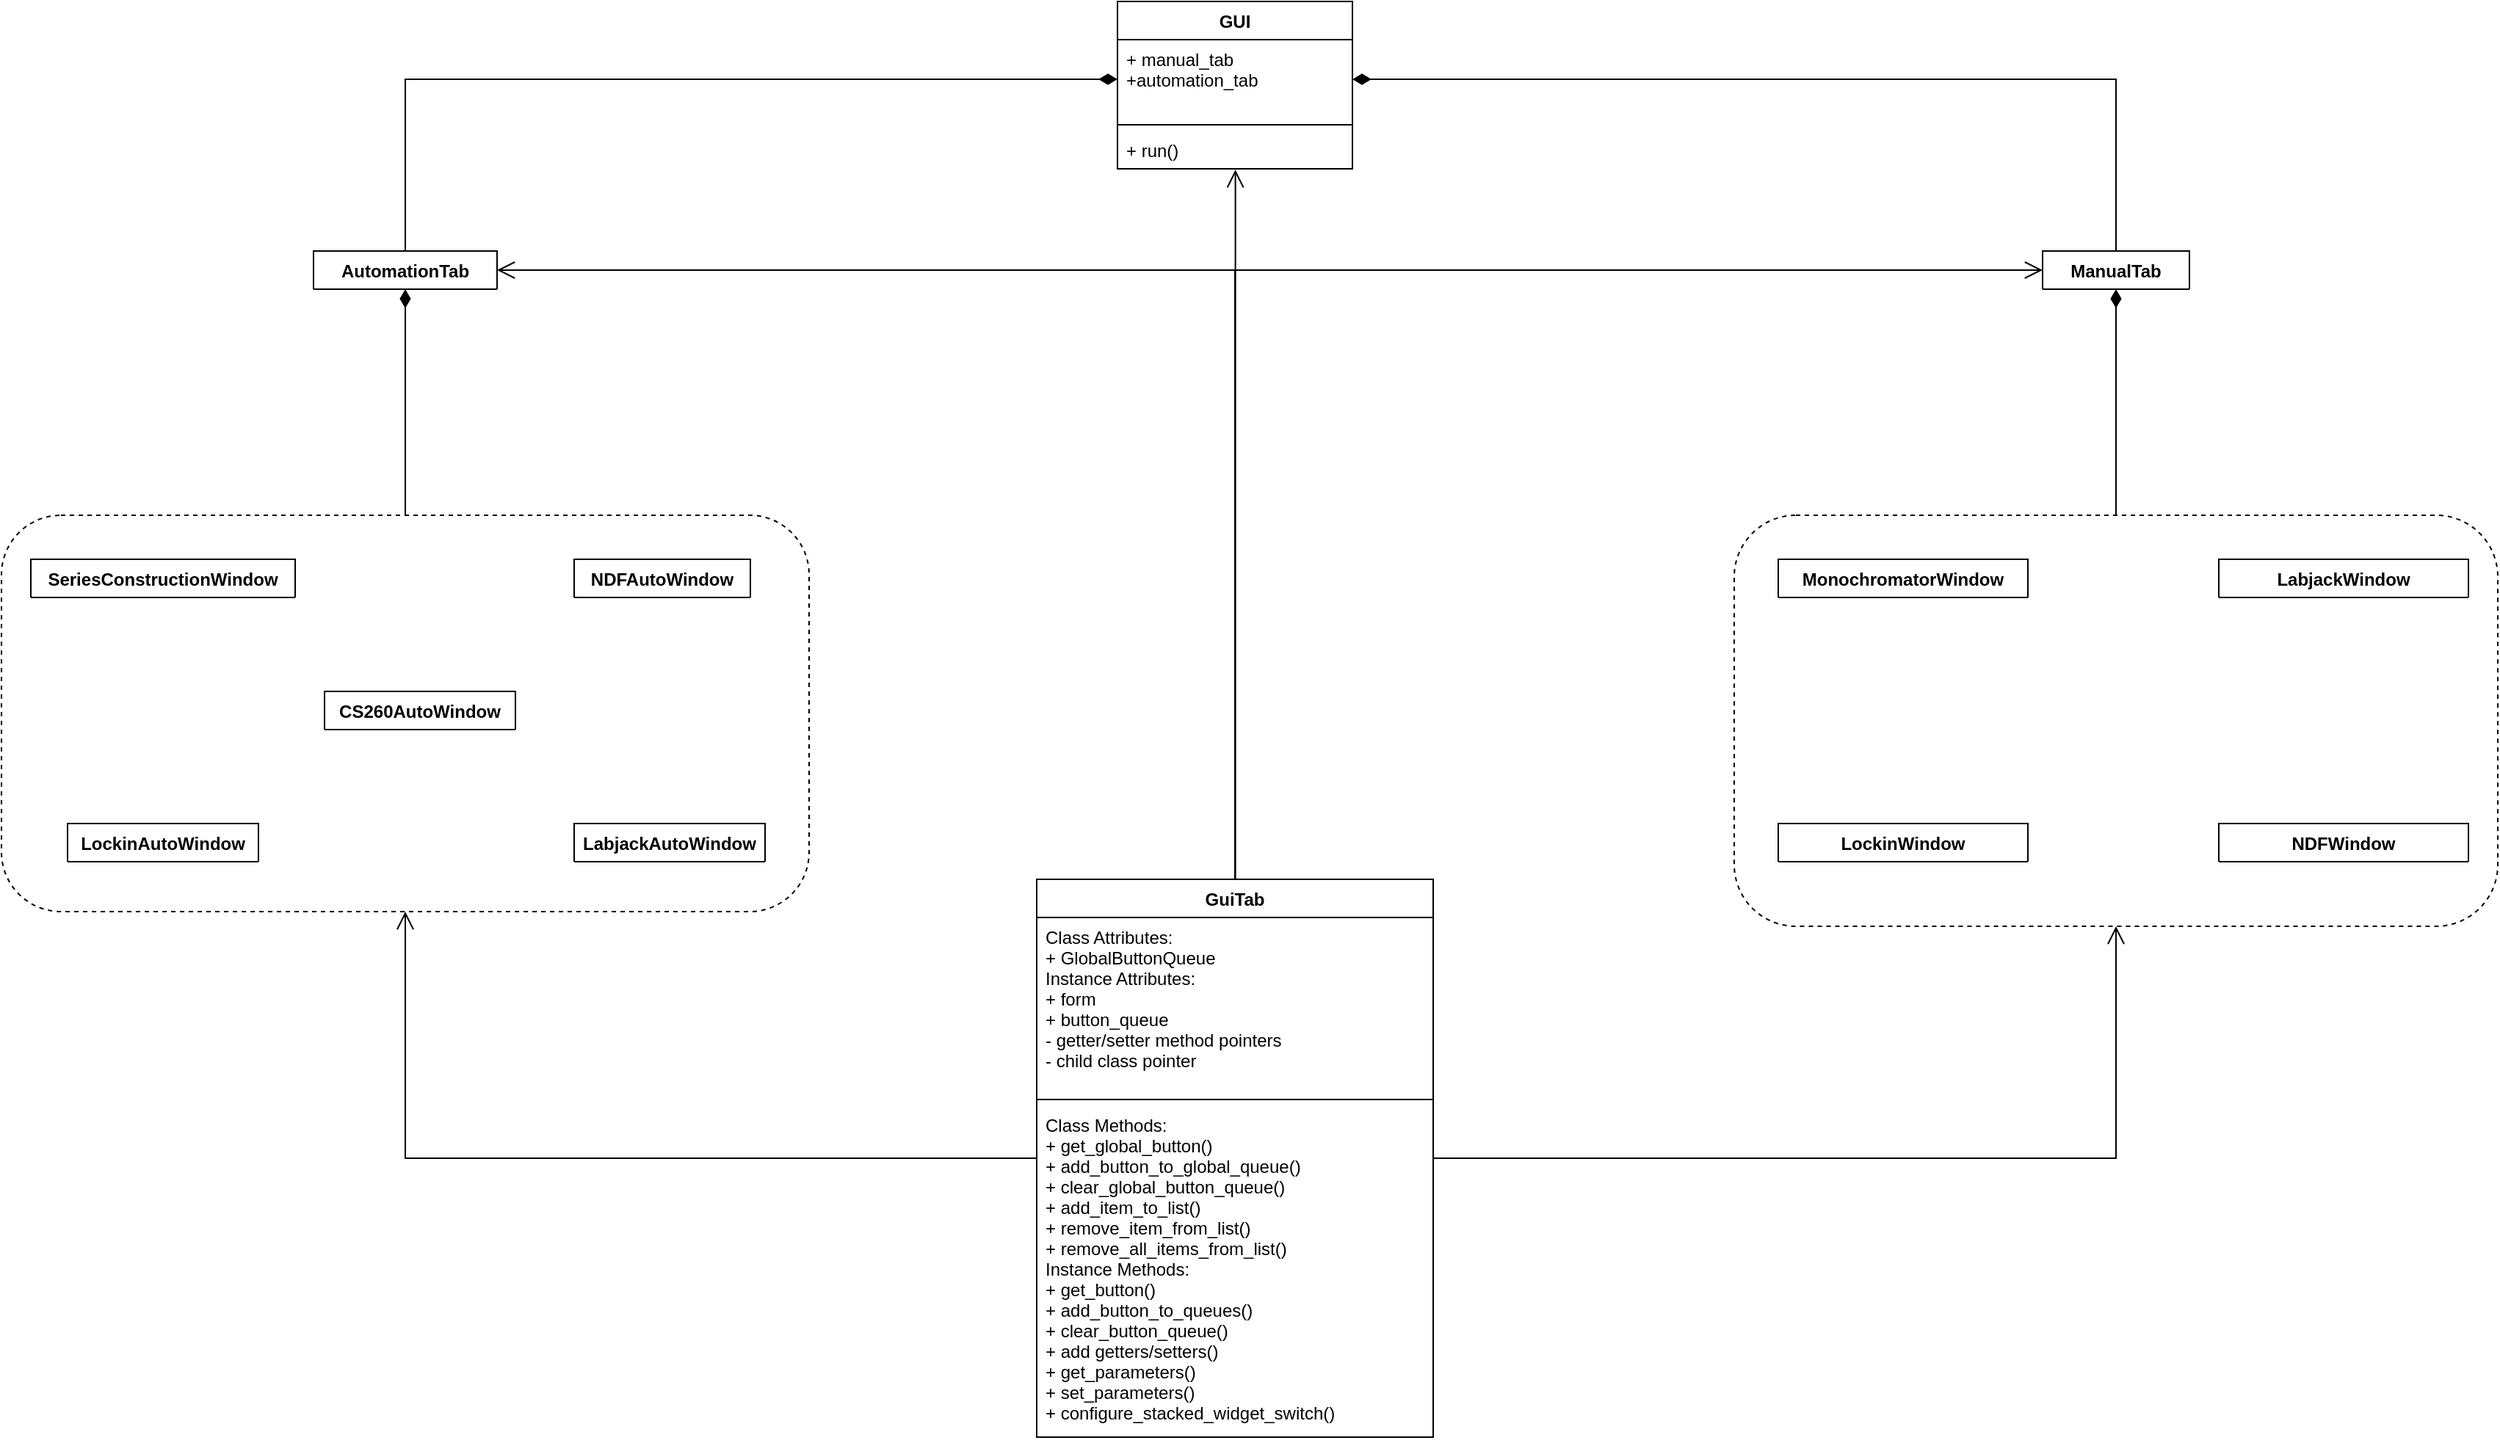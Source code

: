 <mxfile version="14.6.13" type="device"><diagram id="_BXnbgAMXioPR2_g6OTv" name="Page-1"><mxGraphModel dx="981" dy="594" grid="1" gridSize="10" guides="1" tooltips="1" connect="1" arrows="1" fold="1" page="1" pageScale="1" pageWidth="1920" pageHeight="1200" math="0" shadow="0"><root><mxCell id="0"/><mxCell id="1" parent="0"/><mxCell id="8WHRgR-oEnGXQ80_5tpD-76" style="edgeStyle=orthogonalEdgeStyle;rounded=0;orthogonalLoop=1;jettySize=auto;html=1;endArrow=diamondThin;endFill=1;endSize=10;strokeWidth=1;entryX=0.5;entryY=1;entryDx=0;entryDy=0;" parent="1" source="8WHRgR-oEnGXQ80_5tpD-73" target="8WHRgR-oEnGXQ80_5tpD-53" edge="1"><mxGeometry relative="1" as="geometry"><mxPoint x="1560" y="340.0" as="targetPoint"/></mxGeometry></mxCell><mxCell id="8WHRgR-oEnGXQ80_5tpD-73" value="" style="rounded=1;whiteSpace=wrap;html=1;dashed=1;fillColor=none;" parent="1" vertex="1"><mxGeometry x="1300" y="490" width="520" height="280" as="geometry"/></mxCell><mxCell id="8WHRgR-oEnGXQ80_5tpD-50" style="edgeStyle=orthogonalEdgeStyle;rounded=0;orthogonalLoop=1;jettySize=auto;html=1;entryX=0.5;entryY=1;entryDx=0;entryDy=0;endArrow=diamondThin;endFill=1;strokeWidth=1;endSize=10;" parent="1" source="8WHRgR-oEnGXQ80_5tpD-48" target="8WHRgR-oEnGXQ80_5tpD-43" edge="1"><mxGeometry relative="1" as="geometry"/></mxCell><mxCell id="8WHRgR-oEnGXQ80_5tpD-48" value="" style="rounded=1;whiteSpace=wrap;html=1;dashed=1;fillColor=none;" parent="1" vertex="1"><mxGeometry x="120" y="490" width="550" height="270" as="geometry"/></mxCell><mxCell id="8WHRgR-oEnGXQ80_5tpD-1" value="GUI" style="swimlane;fontStyle=1;align=center;verticalAlign=top;childLayout=stackLayout;horizontal=1;startSize=26;horizontalStack=0;resizeParent=1;resizeParentMax=0;resizeLast=0;collapsible=1;marginBottom=0;" parent="1" vertex="1"><mxGeometry x="880" y="140" width="160" height="114" as="geometry"/></mxCell><mxCell id="8WHRgR-oEnGXQ80_5tpD-2" value="+ manual_tab&#10;+automation_tab" style="text;strokeColor=none;fillColor=none;align=left;verticalAlign=top;spacingLeft=4;spacingRight=4;overflow=hidden;rotatable=0;points=[[0,0.5],[1,0.5]];portConstraint=eastwest;" parent="8WHRgR-oEnGXQ80_5tpD-1" vertex="1"><mxGeometry y="26" width="160" height="54" as="geometry"/></mxCell><mxCell id="8WHRgR-oEnGXQ80_5tpD-3" value="" style="line;strokeWidth=1;fillColor=none;align=left;verticalAlign=middle;spacingTop=-1;spacingLeft=3;spacingRight=3;rotatable=0;labelPosition=right;points=[];portConstraint=eastwest;" parent="8WHRgR-oEnGXQ80_5tpD-1" vertex="1"><mxGeometry y="80" width="160" height="8" as="geometry"/></mxCell><mxCell id="8WHRgR-oEnGXQ80_5tpD-4" value="+ run()" style="text;strokeColor=none;fillColor=none;align=left;verticalAlign=top;spacingLeft=4;spacingRight=4;overflow=hidden;rotatable=0;points=[[0,0.5],[1,0.5]];portConstraint=eastwest;" parent="8WHRgR-oEnGXQ80_5tpD-1" vertex="1"><mxGeometry y="88" width="160" height="26" as="geometry"/></mxCell><mxCell id="8WHRgR-oEnGXQ80_5tpD-51" style="edgeStyle=orthogonalEdgeStyle;rounded=0;orthogonalLoop=1;jettySize=auto;html=1;entryX=0.5;entryY=1;entryDx=0;entryDy=0;endArrow=open;endFill=0;endSize=10;" parent="1" source="8WHRgR-oEnGXQ80_5tpD-5" target="8WHRgR-oEnGXQ80_5tpD-48" edge="1"><mxGeometry relative="1" as="geometry"/></mxCell><mxCell id="8WHRgR-oEnGXQ80_5tpD-52" style="edgeStyle=orthogonalEdgeStyle;rounded=0;orthogonalLoop=1;jettySize=auto;html=1;entryX=1;entryY=0.5;entryDx=0;entryDy=0;endArrow=open;endFill=0;endSize=10;" parent="1" source="8WHRgR-oEnGXQ80_5tpD-5" target="8WHRgR-oEnGXQ80_5tpD-43" edge="1"><mxGeometry relative="1" as="geometry"><Array as="points"><mxPoint x="960" y="323"/></Array></mxGeometry></mxCell><mxCell id="8WHRgR-oEnGXQ80_5tpD-74" style="edgeStyle=orthogonalEdgeStyle;rounded=0;orthogonalLoop=1;jettySize=auto;html=1;entryX=0.5;entryY=1;entryDx=0;entryDy=0;endArrow=open;endFill=0;endSize=10;strokeWidth=1;" parent="1" source="8WHRgR-oEnGXQ80_5tpD-5" target="8WHRgR-oEnGXQ80_5tpD-73" edge="1"><mxGeometry relative="1" as="geometry"/></mxCell><mxCell id="8WHRgR-oEnGXQ80_5tpD-75" style="edgeStyle=orthogonalEdgeStyle;rounded=0;orthogonalLoop=1;jettySize=auto;html=1;entryX=0;entryY=0.5;entryDx=0;entryDy=0;endArrow=open;endFill=0;endSize=10;strokeWidth=1;" parent="1" source="8WHRgR-oEnGXQ80_5tpD-5" target="8WHRgR-oEnGXQ80_5tpD-53" edge="1"><mxGeometry relative="1" as="geometry"><Array as="points"><mxPoint x="960" y="323"/></Array></mxGeometry></mxCell><mxCell id="7KuhO3wOlKEABxDGwOnQ-1" style="edgeStyle=orthogonalEdgeStyle;rounded=0;orthogonalLoop=1;jettySize=auto;html=1;entryX=0.502;entryY=1.024;entryDx=0;entryDy=0;entryPerimeter=0;endArrow=open;endFill=0;endSize=10;" parent="1" source="8WHRgR-oEnGXQ80_5tpD-5" target="8WHRgR-oEnGXQ80_5tpD-4" edge="1"><mxGeometry relative="1" as="geometry"><Array as="points"><mxPoint x="960" y="255"/></Array></mxGeometry></mxCell><mxCell id="8WHRgR-oEnGXQ80_5tpD-5" value="GuiTab" style="swimlane;fontStyle=1;align=center;verticalAlign=top;childLayout=stackLayout;horizontal=1;startSize=26;horizontalStack=0;resizeParent=1;resizeParentMax=0;resizeLast=0;collapsible=1;marginBottom=0;" parent="1" vertex="1"><mxGeometry x="825" y="738" width="270" height="380" as="geometry"/></mxCell><mxCell id="8WHRgR-oEnGXQ80_5tpD-6" value="Class Attributes:&#10;+ GlobalButtonQueue&#10;Instance Attributes:&#10;+ form&#10;+ button_queue&#10;- getter/setter method pointers&#10;- child class pointer" style="text;strokeColor=none;fillColor=none;align=left;verticalAlign=top;spacingLeft=4;spacingRight=4;overflow=hidden;rotatable=0;points=[[0,0.5],[1,0.5]];portConstraint=eastwest;" parent="8WHRgR-oEnGXQ80_5tpD-5" vertex="1"><mxGeometry y="26" width="270" height="120" as="geometry"/></mxCell><mxCell id="8WHRgR-oEnGXQ80_5tpD-7" value="" style="line;strokeWidth=1;fillColor=none;align=left;verticalAlign=middle;spacingTop=-1;spacingLeft=3;spacingRight=3;rotatable=0;labelPosition=right;points=[];portConstraint=eastwest;" parent="8WHRgR-oEnGXQ80_5tpD-5" vertex="1"><mxGeometry y="146" width="270" height="8" as="geometry"/></mxCell><mxCell id="8WHRgR-oEnGXQ80_5tpD-8" value="Class Methods:&#10;+ get_global_button()&#10;+ add_button_to_global_queue()&#10;+ clear_global_button_queue()&#10;+ add_item_to_list()&#10;+ remove_item_from_list()&#10;+ remove_all_items_from_list()&#10;Instance Methods:&#10;+ get_button()&#10;+ add_button_to_queues()&#10;+ clear_button_queue()&#10;+ add getters/setters()&#10;+ get_parameters()&#10;+ set_parameters()&#10;+ configure_stacked_widget_switch()" style="text;strokeColor=none;fillColor=none;align=left;verticalAlign=top;spacingLeft=4;spacingRight=4;overflow=hidden;rotatable=0;points=[[0,0.5],[1,0.5]];portConstraint=eastwest;" parent="8WHRgR-oEnGXQ80_5tpD-5" vertex="1"><mxGeometry y="154" width="270" height="226" as="geometry"/></mxCell><mxCell id="8WHRgR-oEnGXQ80_5tpD-23" value="LabjackAutoWindow" style="swimlane;fontStyle=1;align=center;verticalAlign=top;childLayout=stackLayout;horizontal=1;startSize=26;horizontalStack=0;resizeParent=1;resizeParentMax=0;resizeLast=0;collapsible=1;marginBottom=0;" parent="1" vertex="1" collapsed="1"><mxGeometry x="510" y="700" width="130" height="26" as="geometry"><mxRectangle x="460" y="490" width="160" height="86" as="alternateBounds"/></mxGeometry></mxCell><mxCell id="8WHRgR-oEnGXQ80_5tpD-24" value="+ field: type" style="text;strokeColor=none;fillColor=none;align=left;verticalAlign=top;spacingLeft=4;spacingRight=4;overflow=hidden;rotatable=0;points=[[0,0.5],[1,0.5]];portConstraint=eastwest;" parent="8WHRgR-oEnGXQ80_5tpD-23" vertex="1"><mxGeometry y="26" width="130" height="26" as="geometry"/></mxCell><mxCell id="8WHRgR-oEnGXQ80_5tpD-25" value="" style="line;strokeWidth=1;fillColor=none;align=left;verticalAlign=middle;spacingTop=-1;spacingLeft=3;spacingRight=3;rotatable=0;labelPosition=right;points=[];portConstraint=eastwest;" parent="8WHRgR-oEnGXQ80_5tpD-23" vertex="1"><mxGeometry y="52" width="130" height="8" as="geometry"/></mxCell><mxCell id="8WHRgR-oEnGXQ80_5tpD-26" value="+ method(type): type" style="text;strokeColor=none;fillColor=none;align=left;verticalAlign=top;spacingLeft=4;spacingRight=4;overflow=hidden;rotatable=0;points=[[0,0.5],[1,0.5]];portConstraint=eastwest;" parent="8WHRgR-oEnGXQ80_5tpD-23" vertex="1"><mxGeometry y="60" width="130" height="26" as="geometry"/></mxCell><mxCell id="8WHRgR-oEnGXQ80_5tpD-27" value="SeriesConstructionWindow" style="swimlane;fontStyle=1;align=center;verticalAlign=top;childLayout=stackLayout;horizontal=1;startSize=26;horizontalStack=0;resizeParent=1;resizeParentMax=0;resizeLast=0;collapsible=1;marginBottom=0;" parent="1" vertex="1" collapsed="1"><mxGeometry x="140" y="520" width="180" height="26" as="geometry"><mxRectangle x="160" y="320" width="160" height="86" as="alternateBounds"/></mxGeometry></mxCell><mxCell id="8WHRgR-oEnGXQ80_5tpD-28" value="+ field: type" style="text;strokeColor=none;fillColor=none;align=left;verticalAlign=top;spacingLeft=4;spacingRight=4;overflow=hidden;rotatable=0;points=[[0,0.5],[1,0.5]];portConstraint=eastwest;" parent="8WHRgR-oEnGXQ80_5tpD-27" vertex="1"><mxGeometry y="26" width="180" height="26" as="geometry"/></mxCell><mxCell id="8WHRgR-oEnGXQ80_5tpD-29" value="" style="line;strokeWidth=1;fillColor=none;align=left;verticalAlign=middle;spacingTop=-1;spacingLeft=3;spacingRight=3;rotatable=0;labelPosition=right;points=[];portConstraint=eastwest;" parent="8WHRgR-oEnGXQ80_5tpD-27" vertex="1"><mxGeometry y="52" width="180" height="8" as="geometry"/></mxCell><mxCell id="8WHRgR-oEnGXQ80_5tpD-30" value="+ method(type): type" style="text;strokeColor=none;fillColor=none;align=left;verticalAlign=top;spacingLeft=4;spacingRight=4;overflow=hidden;rotatable=0;points=[[0,0.5],[1,0.5]];portConstraint=eastwest;" parent="8WHRgR-oEnGXQ80_5tpD-27" vertex="1"><mxGeometry y="60" width="180" height="26" as="geometry"/></mxCell><mxCell id="8WHRgR-oEnGXQ80_5tpD-31" value="LockinAutoWindow" style="swimlane;fontStyle=1;align=center;verticalAlign=top;childLayout=stackLayout;horizontal=1;startSize=26;horizontalStack=0;resizeParent=1;resizeParentMax=0;resizeLast=0;collapsible=1;marginBottom=0;" parent="1" vertex="1" collapsed="1"><mxGeometry x="165" y="700" width="130" height="26" as="geometry"><mxRectangle x="160" y="490" width="160" height="86" as="alternateBounds"/></mxGeometry></mxCell><mxCell id="8WHRgR-oEnGXQ80_5tpD-32" value="+ field: type" style="text;strokeColor=none;fillColor=none;align=left;verticalAlign=top;spacingLeft=4;spacingRight=4;overflow=hidden;rotatable=0;points=[[0,0.5],[1,0.5]];portConstraint=eastwest;" parent="8WHRgR-oEnGXQ80_5tpD-31" vertex="1"><mxGeometry y="26" width="130" height="26" as="geometry"/></mxCell><mxCell id="8WHRgR-oEnGXQ80_5tpD-33" value="" style="line;strokeWidth=1;fillColor=none;align=left;verticalAlign=middle;spacingTop=-1;spacingLeft=3;spacingRight=3;rotatable=0;labelPosition=right;points=[];portConstraint=eastwest;" parent="8WHRgR-oEnGXQ80_5tpD-31" vertex="1"><mxGeometry y="52" width="130" height="8" as="geometry"/></mxCell><mxCell id="8WHRgR-oEnGXQ80_5tpD-34" value="+ method(type): type" style="text;strokeColor=none;fillColor=none;align=left;verticalAlign=top;spacingLeft=4;spacingRight=4;overflow=hidden;rotatable=0;points=[[0,0.5],[1,0.5]];portConstraint=eastwest;" parent="8WHRgR-oEnGXQ80_5tpD-31" vertex="1"><mxGeometry y="60" width="130" height="26" as="geometry"/></mxCell><mxCell id="8WHRgR-oEnGXQ80_5tpD-35" value="CS260AutoWindow" style="swimlane;fontStyle=1;align=center;verticalAlign=top;childLayout=stackLayout;horizontal=1;startSize=26;horizontalStack=0;resizeParent=1;resizeParentMax=0;resizeLast=0;collapsible=1;marginBottom=0;" parent="1" vertex="1" collapsed="1"><mxGeometry x="340" y="610" width="130" height="26" as="geometry"><mxRectangle x="300" y="410" width="160" height="86" as="alternateBounds"/></mxGeometry></mxCell><mxCell id="8WHRgR-oEnGXQ80_5tpD-36" value="+ field: type" style="text;strokeColor=none;fillColor=none;align=left;verticalAlign=top;spacingLeft=4;spacingRight=4;overflow=hidden;rotatable=0;points=[[0,0.5],[1,0.5]];portConstraint=eastwest;" parent="8WHRgR-oEnGXQ80_5tpD-35" vertex="1"><mxGeometry y="26" width="130" height="26" as="geometry"/></mxCell><mxCell id="8WHRgR-oEnGXQ80_5tpD-37" value="" style="line;strokeWidth=1;fillColor=none;align=left;verticalAlign=middle;spacingTop=-1;spacingLeft=3;spacingRight=3;rotatable=0;labelPosition=right;points=[];portConstraint=eastwest;" parent="8WHRgR-oEnGXQ80_5tpD-35" vertex="1"><mxGeometry y="52" width="130" height="8" as="geometry"/></mxCell><mxCell id="8WHRgR-oEnGXQ80_5tpD-38" value="+ method(type): type" style="text;strokeColor=none;fillColor=none;align=left;verticalAlign=top;spacingLeft=4;spacingRight=4;overflow=hidden;rotatable=0;points=[[0,0.5],[1,0.5]];portConstraint=eastwest;" parent="8WHRgR-oEnGXQ80_5tpD-35" vertex="1"><mxGeometry y="60" width="130" height="26" as="geometry"/></mxCell><mxCell id="8WHRgR-oEnGXQ80_5tpD-39" value="NDFAutoWindow" style="swimlane;fontStyle=1;align=center;verticalAlign=top;childLayout=stackLayout;horizontal=1;startSize=26;horizontalStack=0;resizeParent=1;resizeParentMax=0;resizeLast=0;collapsible=1;marginBottom=0;" parent="1" vertex="1" collapsed="1"><mxGeometry x="510" y="520" width="120" height="26" as="geometry"><mxRectangle x="460" y="320" width="160" height="86" as="alternateBounds"/></mxGeometry></mxCell><mxCell id="8WHRgR-oEnGXQ80_5tpD-40" value="+ field: type" style="text;strokeColor=none;fillColor=none;align=left;verticalAlign=top;spacingLeft=4;spacingRight=4;overflow=hidden;rotatable=0;points=[[0,0.5],[1,0.5]];portConstraint=eastwest;" parent="8WHRgR-oEnGXQ80_5tpD-39" vertex="1"><mxGeometry y="26" width="120" height="26" as="geometry"/></mxCell><mxCell id="8WHRgR-oEnGXQ80_5tpD-41" value="" style="line;strokeWidth=1;fillColor=none;align=left;verticalAlign=middle;spacingTop=-1;spacingLeft=3;spacingRight=3;rotatable=0;labelPosition=right;points=[];portConstraint=eastwest;" parent="8WHRgR-oEnGXQ80_5tpD-39" vertex="1"><mxGeometry y="52" width="120" height="8" as="geometry"/></mxCell><mxCell id="8WHRgR-oEnGXQ80_5tpD-42" value="+ method(type): type" style="text;strokeColor=none;fillColor=none;align=left;verticalAlign=top;spacingLeft=4;spacingRight=4;overflow=hidden;rotatable=0;points=[[0,0.5],[1,0.5]];portConstraint=eastwest;" parent="8WHRgR-oEnGXQ80_5tpD-39" vertex="1"><mxGeometry y="60" width="120" height="26" as="geometry"/></mxCell><mxCell id="8WHRgR-oEnGXQ80_5tpD-78" style="edgeStyle=orthogonalEdgeStyle;rounded=0;orthogonalLoop=1;jettySize=auto;html=1;entryX=0;entryY=0.5;entryDx=0;entryDy=0;endArrow=diamondThin;endFill=1;endSize=10;strokeWidth=1;" parent="1" source="8WHRgR-oEnGXQ80_5tpD-43" target="8WHRgR-oEnGXQ80_5tpD-2" edge="1"><mxGeometry relative="1" as="geometry"/></mxCell><mxCell id="8WHRgR-oEnGXQ80_5tpD-43" value="AutomationTab" style="swimlane;fontStyle=1;align=center;verticalAlign=top;childLayout=stackLayout;horizontal=1;startSize=26;horizontalStack=0;resizeParent=1;resizeParentMax=0;resizeLast=0;collapsible=1;marginBottom=0;" parent="1" vertex="1" collapsed="1"><mxGeometry x="332.5" y="310" width="125" height="26" as="geometry"><mxRectangle x="315" y="250" width="160" height="86" as="alternateBounds"/></mxGeometry></mxCell><mxCell id="8WHRgR-oEnGXQ80_5tpD-44" value="+ field: type" style="text;strokeColor=none;fillColor=none;align=left;verticalAlign=top;spacingLeft=4;spacingRight=4;overflow=hidden;rotatable=0;points=[[0,0.5],[1,0.5]];portConstraint=eastwest;" parent="8WHRgR-oEnGXQ80_5tpD-43" vertex="1"><mxGeometry y="26" width="125" height="26" as="geometry"/></mxCell><mxCell id="8WHRgR-oEnGXQ80_5tpD-45" value="" style="line;strokeWidth=1;fillColor=none;align=left;verticalAlign=middle;spacingTop=-1;spacingLeft=3;spacingRight=3;rotatable=0;labelPosition=right;points=[];portConstraint=eastwest;" parent="8WHRgR-oEnGXQ80_5tpD-43" vertex="1"><mxGeometry y="52" width="125" height="8" as="geometry"/></mxCell><mxCell id="8WHRgR-oEnGXQ80_5tpD-46" value="+ method(type): type" style="text;strokeColor=none;fillColor=none;align=left;verticalAlign=top;spacingLeft=4;spacingRight=4;overflow=hidden;rotatable=0;points=[[0,0.5],[1,0.5]];portConstraint=eastwest;" parent="8WHRgR-oEnGXQ80_5tpD-43" vertex="1"><mxGeometry y="60" width="125" height="26" as="geometry"/></mxCell><mxCell id="8WHRgR-oEnGXQ80_5tpD-77" style="edgeStyle=orthogonalEdgeStyle;rounded=0;orthogonalLoop=1;jettySize=auto;html=1;entryX=1;entryY=0.5;entryDx=0;entryDy=0;endArrow=diamondThin;endFill=1;endSize=10;strokeWidth=1;" parent="1" source="8WHRgR-oEnGXQ80_5tpD-53" target="8WHRgR-oEnGXQ80_5tpD-2" edge="1"><mxGeometry relative="1" as="geometry"/></mxCell><mxCell id="8WHRgR-oEnGXQ80_5tpD-53" value="ManualTab" style="swimlane;fontStyle=1;align=center;verticalAlign=top;childLayout=stackLayout;horizontal=1;startSize=26;horizontalStack=0;resizeParent=1;resizeParentMax=0;resizeLast=0;collapsible=1;marginBottom=0;" parent="1" vertex="1" collapsed="1"><mxGeometry x="1510" y="310" width="100" height="26" as="geometry"><mxRectangle x="1190" y="300" width="160" height="86" as="alternateBounds"/></mxGeometry></mxCell><mxCell id="8WHRgR-oEnGXQ80_5tpD-54" value="+ field: type" style="text;strokeColor=none;fillColor=none;align=left;verticalAlign=top;spacingLeft=4;spacingRight=4;overflow=hidden;rotatable=0;points=[[0,0.5],[1,0.5]];portConstraint=eastwest;" parent="8WHRgR-oEnGXQ80_5tpD-53" vertex="1"><mxGeometry y="26" width="100" height="26" as="geometry"/></mxCell><mxCell id="8WHRgR-oEnGXQ80_5tpD-55" value="" style="line;strokeWidth=1;fillColor=none;align=left;verticalAlign=middle;spacingTop=-1;spacingLeft=3;spacingRight=3;rotatable=0;labelPosition=right;points=[];portConstraint=eastwest;" parent="8WHRgR-oEnGXQ80_5tpD-53" vertex="1"><mxGeometry y="52" width="100" height="8" as="geometry"/></mxCell><mxCell id="8WHRgR-oEnGXQ80_5tpD-56" value="+ method(type): type" style="text;strokeColor=none;fillColor=none;align=left;verticalAlign=top;spacingLeft=4;spacingRight=4;overflow=hidden;rotatable=0;points=[[0,0.5],[1,0.5]];portConstraint=eastwest;" parent="8WHRgR-oEnGXQ80_5tpD-53" vertex="1"><mxGeometry y="60" width="100" height="26" as="geometry"/></mxCell><mxCell id="8WHRgR-oEnGXQ80_5tpD-57" value="MonochromatorWindow" style="swimlane;fontStyle=1;align=center;verticalAlign=top;childLayout=stackLayout;horizontal=1;startSize=26;horizontalStack=0;resizeParent=1;resizeParentMax=0;resizeLast=0;collapsible=1;marginBottom=0;" parent="1" vertex="1" collapsed="1"><mxGeometry x="1330" y="520" width="170" height="26" as="geometry"><mxRectangle x="1340" y="470" width="160" height="86" as="alternateBounds"/></mxGeometry></mxCell><mxCell id="8WHRgR-oEnGXQ80_5tpD-58" value="+ field: type" style="text;strokeColor=none;fillColor=none;align=left;verticalAlign=top;spacingLeft=4;spacingRight=4;overflow=hidden;rotatable=0;points=[[0,0.5],[1,0.5]];portConstraint=eastwest;" parent="8WHRgR-oEnGXQ80_5tpD-57" vertex="1"><mxGeometry y="26" width="170" height="26" as="geometry"/></mxCell><mxCell id="8WHRgR-oEnGXQ80_5tpD-59" value="" style="line;strokeWidth=1;fillColor=none;align=left;verticalAlign=middle;spacingTop=-1;spacingLeft=3;spacingRight=3;rotatable=0;labelPosition=right;points=[];portConstraint=eastwest;" parent="8WHRgR-oEnGXQ80_5tpD-57" vertex="1"><mxGeometry y="52" width="170" height="8" as="geometry"/></mxCell><mxCell id="8WHRgR-oEnGXQ80_5tpD-60" value="+ method(type): type" style="text;strokeColor=none;fillColor=none;align=left;verticalAlign=top;spacingLeft=4;spacingRight=4;overflow=hidden;rotatable=0;points=[[0,0.5],[1,0.5]];portConstraint=eastwest;" parent="8WHRgR-oEnGXQ80_5tpD-57" vertex="1"><mxGeometry y="60" width="170" height="26" as="geometry"/></mxCell><mxCell id="8WHRgR-oEnGXQ80_5tpD-61" value="LockinWindow" style="swimlane;fontStyle=1;align=center;verticalAlign=top;childLayout=stackLayout;horizontal=1;startSize=26;horizontalStack=0;resizeParent=1;resizeParentMax=0;resizeLast=0;collapsible=1;marginBottom=0;" parent="1" vertex="1" collapsed="1"><mxGeometry x="1330" y="700" width="170" height="26" as="geometry"><mxRectangle x="1340" y="470" width="160" height="86" as="alternateBounds"/></mxGeometry></mxCell><mxCell id="8WHRgR-oEnGXQ80_5tpD-62" value="+ field: type" style="text;strokeColor=none;fillColor=none;align=left;verticalAlign=top;spacingLeft=4;spacingRight=4;overflow=hidden;rotatable=0;points=[[0,0.5],[1,0.5]];portConstraint=eastwest;" parent="8WHRgR-oEnGXQ80_5tpD-61" vertex="1"><mxGeometry y="26" width="170" height="26" as="geometry"/></mxCell><mxCell id="8WHRgR-oEnGXQ80_5tpD-63" value="" style="line;strokeWidth=1;fillColor=none;align=left;verticalAlign=middle;spacingTop=-1;spacingLeft=3;spacingRight=3;rotatable=0;labelPosition=right;points=[];portConstraint=eastwest;" parent="8WHRgR-oEnGXQ80_5tpD-61" vertex="1"><mxGeometry y="52" width="170" height="8" as="geometry"/></mxCell><mxCell id="8WHRgR-oEnGXQ80_5tpD-64" value="+ method(type): type" style="text;strokeColor=none;fillColor=none;align=left;verticalAlign=top;spacingLeft=4;spacingRight=4;overflow=hidden;rotatable=0;points=[[0,0.5],[1,0.5]];portConstraint=eastwest;" parent="8WHRgR-oEnGXQ80_5tpD-61" vertex="1"><mxGeometry y="60" width="170" height="26" as="geometry"/></mxCell><mxCell id="8WHRgR-oEnGXQ80_5tpD-65" value="NDFWindow" style="swimlane;fontStyle=1;align=center;verticalAlign=top;childLayout=stackLayout;horizontal=1;startSize=26;horizontalStack=0;resizeParent=1;resizeParentMax=0;resizeLast=0;collapsible=1;marginBottom=0;" parent="1" vertex="1" collapsed="1"><mxGeometry x="1630" y="700" width="170" height="26" as="geometry"><mxRectangle x="1340" y="470" width="160" height="86" as="alternateBounds"/></mxGeometry></mxCell><mxCell id="8WHRgR-oEnGXQ80_5tpD-66" value="+ field: type" style="text;strokeColor=none;fillColor=none;align=left;verticalAlign=top;spacingLeft=4;spacingRight=4;overflow=hidden;rotatable=0;points=[[0,0.5],[1,0.5]];portConstraint=eastwest;" parent="8WHRgR-oEnGXQ80_5tpD-65" vertex="1"><mxGeometry y="26" width="170" height="26" as="geometry"/></mxCell><mxCell id="8WHRgR-oEnGXQ80_5tpD-67" value="" style="line;strokeWidth=1;fillColor=none;align=left;verticalAlign=middle;spacingTop=-1;spacingLeft=3;spacingRight=3;rotatable=0;labelPosition=right;points=[];portConstraint=eastwest;" parent="8WHRgR-oEnGXQ80_5tpD-65" vertex="1"><mxGeometry y="52" width="170" height="8" as="geometry"/></mxCell><mxCell id="8WHRgR-oEnGXQ80_5tpD-68" value="+ method(type): type" style="text;strokeColor=none;fillColor=none;align=left;verticalAlign=top;spacingLeft=4;spacingRight=4;overflow=hidden;rotatable=0;points=[[0,0.5],[1,0.5]];portConstraint=eastwest;" parent="8WHRgR-oEnGXQ80_5tpD-65" vertex="1"><mxGeometry y="60" width="170" height="26" as="geometry"/></mxCell><mxCell id="8WHRgR-oEnGXQ80_5tpD-69" value="LabjackWindow" style="swimlane;fontStyle=1;align=center;verticalAlign=top;childLayout=stackLayout;horizontal=1;startSize=26;horizontalStack=0;resizeParent=1;resizeParentMax=0;resizeLast=0;collapsible=1;marginBottom=0;" parent="1" vertex="1" collapsed="1"><mxGeometry x="1630" y="520" width="170" height="26" as="geometry"><mxRectangle x="1340" y="470" width="160" height="86" as="alternateBounds"/></mxGeometry></mxCell><mxCell id="8WHRgR-oEnGXQ80_5tpD-70" value="+ field: type" style="text;strokeColor=none;fillColor=none;align=left;verticalAlign=top;spacingLeft=4;spacingRight=4;overflow=hidden;rotatable=0;points=[[0,0.5],[1,0.5]];portConstraint=eastwest;" parent="8WHRgR-oEnGXQ80_5tpD-69" vertex="1"><mxGeometry y="26" width="170" height="26" as="geometry"/></mxCell><mxCell id="8WHRgR-oEnGXQ80_5tpD-71" value="" style="line;strokeWidth=1;fillColor=none;align=left;verticalAlign=middle;spacingTop=-1;spacingLeft=3;spacingRight=3;rotatable=0;labelPosition=right;points=[];portConstraint=eastwest;" parent="8WHRgR-oEnGXQ80_5tpD-69" vertex="1"><mxGeometry y="52" width="170" height="8" as="geometry"/></mxCell><mxCell id="8WHRgR-oEnGXQ80_5tpD-72" value="+ method(type): type" style="text;strokeColor=none;fillColor=none;align=left;verticalAlign=top;spacingLeft=4;spacingRight=4;overflow=hidden;rotatable=0;points=[[0,0.5],[1,0.5]];portConstraint=eastwest;" parent="8WHRgR-oEnGXQ80_5tpD-69" vertex="1"><mxGeometry y="60" width="170" height="26" as="geometry"/></mxCell></root></mxGraphModel></diagram></mxfile>
